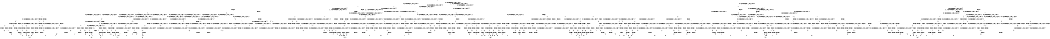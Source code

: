 digraph BCG {
size = "7, 10.5";
center = TRUE;
node [shape = circle];
0 [peripheries = 2];
0 -> 1 [label = "EX !0 !ATOMIC_EXCH_BRANCH (1, +1, TRUE, +0, 2, TRUE) !{0}"];
0 -> 2 [label = "EX !2 !ATOMIC_EXCH_BRANCH (1, +1, TRUE, +1, 1, FALSE) !{0}"];
0 -> 3 [label = "EX !1 !ATOMIC_EXCH_BRANCH (1, +0, TRUE, +0, 1, TRUE) !{0}"];
0 -> 4 [label = "EX !0 !ATOMIC_EXCH_BRANCH (1, +1, TRUE, +0, 2, TRUE) !{0}"];
1 -> 5 [label = "EX !2 !ATOMIC_EXCH_BRANCH (1, +1, TRUE, +1, 1, TRUE) !{0}"];
1 -> 6 [label = "EX !1 !ATOMIC_EXCH_BRANCH (1, +0, TRUE, +0, 1, FALSE) !{0}"];
1 -> 7 [label = "TERMINATE !0"];
2 -> 8 [label = "EX !0 !ATOMIC_EXCH_BRANCH (1, +1, TRUE, +0, 2, FALSE) !{0, 2}"];
2 -> 9 [label = "EX !1 !ATOMIC_EXCH_BRANCH (1, +0, TRUE, +0, 1, FALSE) !{0, 2}"];
2 -> 10 [label = "TERMINATE !2"];
2 -> 11 [label = "EX !0 !ATOMIC_EXCH_BRANCH (1, +1, TRUE, +0, 2, FALSE) !{0, 2}"];
3 -> 3 [label = "EX !1 !ATOMIC_EXCH_BRANCH (1, +0, TRUE, +0, 1, TRUE) !{0, 1}"];
3 -> 12 [label = "EX !0 !ATOMIC_EXCH_BRANCH (1, +1, TRUE, +0, 2, TRUE) !{0, 1}"];
3 -> 13 [label = "EX !2 !ATOMIC_EXCH_BRANCH (1, +1, TRUE, +1, 1, FALSE) !{0, 1}"];
3 -> 14 [label = "EX !0 !ATOMIC_EXCH_BRANCH (1, +1, TRUE, +0, 2, TRUE) !{0, 1}"];
4 -> 15 [label = "EX !2 !ATOMIC_EXCH_BRANCH (1, +1, TRUE, +1, 1, TRUE) !{0}"];
4 -> 16 [label = "EX !1 !ATOMIC_EXCH_BRANCH (1, +0, TRUE, +0, 1, FALSE) !{0}"];
4 -> 17 [label = "TERMINATE !0"];
5 -> 5 [label = "EX !2 !ATOMIC_EXCH_BRANCH (1, +1, TRUE, +1, 1, TRUE) !{0, 2}"];
5 -> 18 [label = "EX !1 !ATOMIC_EXCH_BRANCH (1, +0, TRUE, +0, 1, FALSE) !{0, 2}"];
5 -> 19 [label = "TERMINATE !0"];
6 -> 20 [label = "EX !2 !ATOMIC_EXCH_BRANCH (1, +1, TRUE, +1, 1, FALSE) !{0, 1}"];
6 -> 21 [label = "TERMINATE !0"];
6 -> 22 [label = "TERMINATE !1"];
7 -> 23 [label = "EX !1 !ATOMIC_EXCH_BRANCH (1, +0, TRUE, +0, 1, FALSE) !{1}"];
7 -> 24 [label = "EX !2 !ATOMIC_EXCH_BRANCH (1, +1, TRUE, +1, 1, TRUE) !{1}"];
7 -> 25 [label = "EX !1 !ATOMIC_EXCH_BRANCH (1, +0, TRUE, +0, 1, FALSE) !{1}"];
8 -> 26 [label = "EX !1 !ATOMIC_EXCH_BRANCH (1, +0, TRUE, +0, 1, FALSE) !{0, 2}"];
8 -> 27 [label = "TERMINATE !0"];
8 -> 28 [label = "TERMINATE !2"];
9 -> 20 [label = "EX !0 !ATOMIC_EXCH_BRANCH (1, +1, TRUE, +0, 2, TRUE) !{0, 1, 2}"];
9 -> 29 [label = "TERMINATE !2"];
9 -> 30 [label = "TERMINATE !1"];
9 -> 31 [label = "EX !0 !ATOMIC_EXCH_BRANCH (1, +1, TRUE, +0, 2, TRUE) !{0, 1, 2}"];
10 -> 32 [label = "EX !0 !ATOMIC_EXCH_BRANCH (1, +1, TRUE, +0, 2, FALSE) !{0}"];
10 -> 33 [label = "EX !1 !ATOMIC_EXCH_BRANCH (1, +0, TRUE, +0, 1, FALSE) !{0}"];
10 -> 34 [label = "EX !0 !ATOMIC_EXCH_BRANCH (1, +1, TRUE, +0, 2, FALSE) !{0}"];
11 -> 35 [label = "EX !1 !ATOMIC_EXCH_BRANCH (1, +0, TRUE, +0, 1, FALSE) !{0, 2}"];
11 -> 36 [label = "TERMINATE !0"];
11 -> 37 [label = "TERMINATE !2"];
12 -> 6 [label = "EX !1 !ATOMIC_EXCH_BRANCH (1, +0, TRUE, +0, 1, FALSE) !{0, 1}"];
12 -> 38 [label = "EX !2 !ATOMIC_EXCH_BRANCH (1, +1, TRUE, +1, 1, TRUE) !{0, 1}"];
12 -> 39 [label = "TERMINATE !0"];
13 -> 9 [label = "EX !1 !ATOMIC_EXCH_BRANCH (1, +0, TRUE, +0, 1, FALSE) !{0, 1, 2}"];
13 -> 40 [label = "EX !0 !ATOMIC_EXCH_BRANCH (1, +1, TRUE, +0, 2, FALSE) !{0, 1, 2}"];
13 -> 41 [label = "TERMINATE !2"];
13 -> 42 [label = "EX !0 !ATOMIC_EXCH_BRANCH (1, +1, TRUE, +0, 2, FALSE) !{0, 1, 2}"];
14 -> 43 [label = "EX !1 !ATOMIC_EXCH_BRANCH (1, +0, TRUE, +0, 1, FALSE) !{0, 1}"];
14 -> 44 [label = "EX !1 !ATOMIC_EXCH_BRANCH (1, +0, TRUE, +0, 1, FALSE) !{0, 1}"];
14 -> 45 [label = "EX !2 !ATOMIC_EXCH_BRANCH (1, +1, TRUE, +1, 1, TRUE) !{0, 1}"];
14 -> 46 [label = "TERMINATE !0"];
15 -> 15 [label = "EX !2 !ATOMIC_EXCH_BRANCH (1, +1, TRUE, +1, 1, TRUE) !{0, 2}"];
15 -> 47 [label = "EX !1 !ATOMIC_EXCH_BRANCH (1, +0, TRUE, +0, 1, FALSE) !{0, 2}"];
15 -> 48 [label = "TERMINATE !0"];
16 -> 49 [label = "EX !2 !ATOMIC_EXCH_BRANCH (1, +1, TRUE, +1, 1, FALSE) !{0, 1}"];
16 -> 50 [label = "TERMINATE !0"];
16 -> 51 [label = "TERMINATE !1"];
17 -> 52 [label = "EX !1 !ATOMIC_EXCH_BRANCH (1, +0, TRUE, +0, 1, FALSE) !{1}"];
17 -> 53 [label = "EX !2 !ATOMIC_EXCH_BRANCH (1, +1, TRUE, +1, 1, TRUE) !{1}"];
18 -> 20 [label = "EX !2 !ATOMIC_EXCH_BRANCH (1, +1, TRUE, +1, 1, FALSE) !{0, 1, 2}"];
18 -> 54 [label = "TERMINATE !0"];
18 -> 55 [label = "TERMINATE !1"];
19 -> 24 [label = "EX !2 !ATOMIC_EXCH_BRANCH (1, +1, TRUE, +1, 1, TRUE) !{1, 2}"];
19 -> 56 [label = "EX !1 !ATOMIC_EXCH_BRANCH (1, +0, TRUE, +0, 1, FALSE) !{1, 2}"];
19 -> 57 [label = "EX !1 !ATOMIC_EXCH_BRANCH (1, +0, TRUE, +0, 1, FALSE) !{1, 2}"];
20 -> 58 [label = "TERMINATE !0"];
20 -> 59 [label = "TERMINATE !2"];
20 -> 60 [label = "TERMINATE !1"];
21 -> 61 [label = "EX !2 !ATOMIC_EXCH_BRANCH (1, +1, TRUE, +1, 1, FALSE) !{1}"];
21 -> 62 [label = "TERMINATE !1"];
22 -> 63 [label = "EX !2 !ATOMIC_EXCH_BRANCH (1, +1, TRUE, +1, 1, FALSE) !{0}"];
22 -> 64 [label = "TERMINATE !0"];
23 -> 61 [label = "EX !2 !ATOMIC_EXCH_BRANCH (1, +1, TRUE, +1, 1, FALSE) !{1}"];
23 -> 62 [label = "TERMINATE !1"];
24 -> 24 [label = "EX !2 !ATOMIC_EXCH_BRANCH (1, +1, TRUE, +1, 1, TRUE) !{1, 2}"];
24 -> 56 [label = "EX !1 !ATOMIC_EXCH_BRANCH (1, +0, TRUE, +0, 1, FALSE) !{1, 2}"];
24 -> 57 [label = "EX !1 !ATOMIC_EXCH_BRANCH (1, +0, TRUE, +0, 1, FALSE) !{1, 2}"];
25 -> 65 [label = "EX !2 !ATOMIC_EXCH_BRANCH (1, +1, TRUE, +1, 1, FALSE) !{1}"];
25 -> 66 [label = "TERMINATE !1"];
26 -> 67 [label = "TERMINATE !0"];
26 -> 68 [label = "TERMINATE !2"];
26 -> 69 [label = "TERMINATE !1"];
27 -> 70 [label = "EX !1 !ATOMIC_EXCH_BRANCH (1, +0, TRUE, +0, 1, FALSE) !{1, 2}"];
27 -> 71 [label = "TERMINATE !2"];
27 -> 72 [label = "EX !1 !ATOMIC_EXCH_BRANCH (1, +0, TRUE, +0, 1, FALSE) !{1, 2}"];
28 -> 73 [label = "EX !1 !ATOMIC_EXCH_BRANCH (1, +0, TRUE, +0, 1, FALSE) !{0}"];
28 -> 74 [label = "TERMINATE !0"];
29 -> 75 [label = "EX !0 !ATOMIC_EXCH_BRANCH (1, +1, TRUE, +0, 2, TRUE) !{0, 1}"];
29 -> 76 [label = "TERMINATE !1"];
29 -> 77 [label = "EX !0 !ATOMIC_EXCH_BRANCH (1, +1, TRUE, +0, 2, TRUE) !{0, 1}"];
30 -> 63 [label = "EX !0 !ATOMIC_EXCH_BRANCH (1, +1, TRUE, +0, 2, TRUE) !{0, 2}"];
30 -> 78 [label = "TERMINATE !2"];
30 -> 79 [label = "EX !0 !ATOMIC_EXCH_BRANCH (1, +1, TRUE, +0, 2, TRUE) !{0, 2}"];
31 -> 80 [label = "TERMINATE !0"];
31 -> 81 [label = "TERMINATE !2"];
31 -> 82 [label = "TERMINATE !1"];
32 -> 73 [label = "EX !1 !ATOMIC_EXCH_BRANCH (1, +0, TRUE, +0, 1, FALSE) !{0}"];
32 -> 74 [label = "TERMINATE !0"];
33 -> 75 [label = "EX !0 !ATOMIC_EXCH_BRANCH (1, +1, TRUE, +0, 2, TRUE) !{0, 1}"];
33 -> 76 [label = "TERMINATE !1"];
33 -> 77 [label = "EX !0 !ATOMIC_EXCH_BRANCH (1, +1, TRUE, +0, 2, TRUE) !{0, 1}"];
34 -> 83 [label = "EX !1 !ATOMIC_EXCH_BRANCH (1, +0, TRUE, +0, 1, FALSE) !{0}"];
34 -> 84 [label = "TERMINATE !0"];
35 -> 85 [label = "TERMINATE !0"];
35 -> 86 [label = "TERMINATE !2"];
35 -> 87 [label = "TERMINATE !1"];
36 -> 88 [label = "EX !1 !ATOMIC_EXCH_BRANCH (1, +0, TRUE, +0, 1, FALSE) !{1, 2}"];
36 -> 89 [label = "TERMINATE !2"];
37 -> 90 [label = "EX !1 !ATOMIC_EXCH_BRANCH (1, +0, TRUE, +0, 1, FALSE) !{0}"];
37 -> 91 [label = "TERMINATE !0"];
38 -> 18 [label = "EX !1 !ATOMIC_EXCH_BRANCH (1, +0, TRUE, +0, 1, FALSE) !{0, 1, 2}"];
38 -> 38 [label = "EX !2 !ATOMIC_EXCH_BRANCH (1, +1, TRUE, +1, 1, TRUE) !{0, 1, 2}"];
38 -> 92 [label = "TERMINATE !0"];
39 -> 23 [label = "EX !1 !ATOMIC_EXCH_BRANCH (1, +0, TRUE, +0, 1, FALSE) !{1}"];
39 -> 93 [label = "EX !2 !ATOMIC_EXCH_BRANCH (1, +1, TRUE, +1, 1, TRUE) !{1}"];
39 -> 25 [label = "EX !1 !ATOMIC_EXCH_BRANCH (1, +0, TRUE, +0, 1, FALSE) !{1}"];
40 -> 26 [label = "EX !1 !ATOMIC_EXCH_BRANCH (1, +0, TRUE, +0, 1, FALSE) !{0, 1, 2}"];
40 -> 94 [label = "TERMINATE !0"];
40 -> 95 [label = "TERMINATE !2"];
41 -> 33 [label = "EX !1 !ATOMIC_EXCH_BRANCH (1, +0, TRUE, +0, 1, FALSE) !{0, 1}"];
41 -> 96 [label = "EX !0 !ATOMIC_EXCH_BRANCH (1, +1, TRUE, +0, 2, FALSE) !{0, 1}"];
41 -> 97 [label = "EX !0 !ATOMIC_EXCH_BRANCH (1, +1, TRUE, +0, 2, FALSE) !{0, 1}"];
42 -> 98 [label = "EX !1 !ATOMIC_EXCH_BRANCH (1, +0, TRUE, +0, 1, FALSE) !{0, 1, 2}"];
42 -> 99 [label = "EX !1 !ATOMIC_EXCH_BRANCH (1, +0, TRUE, +0, 1, FALSE) !{0, 1, 2}"];
42 -> 100 [label = "TERMINATE !0"];
42 -> 101 [label = "TERMINATE !2"];
43 -> 102 [label = "EX !2 !ATOMIC_EXCH_BRANCH (1, +1, TRUE, +1, 1, FALSE) !{0, 1}"];
43 -> 103 [label = "TERMINATE !0"];
43 -> 104 [label = "TERMINATE !1"];
44 -> 105 [label = "EX !2 !ATOMIC_EXCH_BRANCH (1, +1, TRUE, +1, 1, FALSE) !{0, 1}"];
44 -> 106 [label = "TERMINATE !0"];
44 -> 107 [label = "TERMINATE !1"];
45 -> 108 [label = "EX !1 !ATOMIC_EXCH_BRANCH (1, +0, TRUE, +0, 1, FALSE) !{0, 1, 2}"];
45 -> 45 [label = "EX !2 !ATOMIC_EXCH_BRANCH (1, +1, TRUE, +1, 1, TRUE) !{0, 1, 2}"];
45 -> 109 [label = "TERMINATE !0"];
46 -> 110 [label = "EX !1 !ATOMIC_EXCH_BRANCH (1, +0, TRUE, +0, 1, FALSE) !{1}"];
46 -> 111 [label = "EX !2 !ATOMIC_EXCH_BRANCH (1, +1, TRUE, +1, 1, TRUE) !{1}"];
47 -> 49 [label = "EX !2 !ATOMIC_EXCH_BRANCH (1, +1, TRUE, +1, 1, FALSE) !{0, 1, 2}"];
47 -> 112 [label = "TERMINATE !0"];
47 -> 113 [label = "TERMINATE !1"];
48 -> 53 [label = "EX !2 !ATOMIC_EXCH_BRANCH (1, +1, TRUE, +1, 1, TRUE) !{1, 2}"];
48 -> 114 [label = "EX !1 !ATOMIC_EXCH_BRANCH (1, +0, TRUE, +0, 1, FALSE) !{1, 2}"];
49 -> 115 [label = "TERMINATE !0"];
49 -> 116 [label = "TERMINATE !2"];
49 -> 117 [label = "TERMINATE !1"];
50 -> 118 [label = "EX !2 !ATOMIC_EXCH_BRANCH (1, +1, TRUE, +1, 1, FALSE) !{1}"];
50 -> 119 [label = "TERMINATE !1"];
51 -> 120 [label = "EX !2 !ATOMIC_EXCH_BRANCH (1, +1, TRUE, +1, 1, FALSE) !{0}"];
51 -> 121 [label = "TERMINATE !0"];
52 -> 118 [label = "EX !2 !ATOMIC_EXCH_BRANCH (1, +1, TRUE, +1, 1, FALSE) !{1}"];
52 -> 119 [label = "TERMINATE !1"];
53 -> 53 [label = "EX !2 !ATOMIC_EXCH_BRANCH (1, +1, TRUE, +1, 1, TRUE) !{1, 2}"];
53 -> 114 [label = "EX !1 !ATOMIC_EXCH_BRANCH (1, +0, TRUE, +0, 1, FALSE) !{1, 2}"];
54 -> 61 [label = "EX !2 !ATOMIC_EXCH_BRANCH (1, +1, TRUE, +1, 1, FALSE) !{1, 2}"];
54 -> 122 [label = "TERMINATE !1"];
55 -> 63 [label = "EX !2 !ATOMIC_EXCH_BRANCH (1, +1, TRUE, +1, 1, FALSE) !{0, 2}"];
55 -> 123 [label = "TERMINATE !0"];
56 -> 61 [label = "EX !2 !ATOMIC_EXCH_BRANCH (1, +1, TRUE, +1, 1, FALSE) !{1, 2}"];
56 -> 122 [label = "TERMINATE !1"];
57 -> 124 [label = "EX !2 !ATOMIC_EXCH_BRANCH (1, +1, TRUE, +1, 1, FALSE) !{1, 2}"];
57 -> 125 [label = "EX !2 !ATOMIC_EXCH_BRANCH (1, +1, TRUE, +1, 1, FALSE) !{1, 2}"];
57 -> 126 [label = "TERMINATE !1"];
58 -> 127 [label = "TERMINATE !2"];
58 -> 128 [label = "TERMINATE !1"];
59 -> 129 [label = "TERMINATE !0"];
59 -> 130 [label = "TERMINATE !1"];
60 -> 131 [label = "TERMINATE !0"];
60 -> 132 [label = "TERMINATE !2"];
61 -> 127 [label = "TERMINATE !2"];
61 -> 128 [label = "TERMINATE !1"];
62 -> 133 [label = "EX !2 !ATOMIC_EXCH_BRANCH (1, +1, TRUE, +1, 1, FALSE) !{2}"];
62 -> 134 [label = "EX !2 !ATOMIC_EXCH_BRANCH (1, +1, TRUE, +1, 1, FALSE) !{2}"];
63 -> 131 [label = "TERMINATE !0"];
63 -> 132 [label = "TERMINATE !2"];
64 -> 135 [label = "EX !2 !ATOMIC_EXCH_BRANCH (1, +1, TRUE, +1, 1, FALSE) !{1, 2}"];
65 -> 136 [label = "TERMINATE !2"];
65 -> 137 [label = "TERMINATE !1"];
66 -> 138 [label = "EX !2 !ATOMIC_EXCH_BRANCH (1, +1, TRUE, +1, 1, FALSE) !{2}"];
67 -> 139 [label = "TERMINATE !2"];
67 -> 140 [label = "TERMINATE !1"];
68 -> 141 [label = "TERMINATE !0"];
68 -> 142 [label = "TERMINATE !1"];
69 -> 143 [label = "TERMINATE !0"];
69 -> 144 [label = "TERMINATE !2"];
70 -> 139 [label = "TERMINATE !2"];
70 -> 140 [label = "TERMINATE !1"];
71 -> 145 [label = "EX !1 !ATOMIC_EXCH_BRANCH (1, +0, TRUE, +0, 1, FALSE) !{1}"];
71 -> 146 [label = "EX !1 !ATOMIC_EXCH_BRANCH (1, +0, TRUE, +0, 1, FALSE) !{1}"];
72 -> 147 [label = "TERMINATE !2"];
72 -> 148 [label = "TERMINATE !1"];
73 -> 141 [label = "TERMINATE !0"];
73 -> 142 [label = "TERMINATE !1"];
74 -> 145 [label = "EX !1 !ATOMIC_EXCH_BRANCH (1, +0, TRUE, +0, 1, FALSE) !{1}"];
74 -> 146 [label = "EX !1 !ATOMIC_EXCH_BRANCH (1, +0, TRUE, +0, 1, FALSE) !{1}"];
75 -> 129 [label = "TERMINATE !0"];
75 -> 130 [label = "TERMINATE !1"];
76 -> 149 [label = "EX !0 !ATOMIC_EXCH_BRANCH (1, +1, TRUE, +0, 2, TRUE) !{0}"];
76 -> 150 [label = "EX !0 !ATOMIC_EXCH_BRANCH (1, +1, TRUE, +0, 2, TRUE) !{0}"];
77 -> 151 [label = "TERMINATE !0"];
77 -> 152 [label = "TERMINATE !1"];
78 -> 149 [label = "EX !0 !ATOMIC_EXCH_BRANCH (1, +1, TRUE, +0, 2, TRUE) !{0}"];
78 -> 150 [label = "EX !0 !ATOMIC_EXCH_BRANCH (1, +1, TRUE, +0, 2, TRUE) !{0}"];
79 -> 153 [label = "TERMINATE !0"];
79 -> 154 [label = "TERMINATE !2"];
80 -> 155 [label = "TERMINATE !2"];
80 -> 156 [label = "TERMINATE !1"];
81 -> 157 [label = "TERMINATE !0"];
81 -> 158 [label = "TERMINATE !1"];
82 -> 159 [label = "TERMINATE !0"];
82 -> 160 [label = "TERMINATE !2"];
83 -> 161 [label = "TERMINATE !0"];
83 -> 162 [label = "TERMINATE !1"];
84 -> 163 [label = "EX !1 !ATOMIC_EXCH_BRANCH (1, +0, TRUE, +0, 1, FALSE) !{1}"];
85 -> 164 [label = "TERMINATE !2"];
85 -> 165 [label = "TERMINATE !1"];
86 -> 166 [label = "TERMINATE !0"];
86 -> 167 [label = "TERMINATE !1"];
87 -> 168 [label = "TERMINATE !0"];
87 -> 169 [label = "TERMINATE !2"];
88 -> 164 [label = "TERMINATE !2"];
88 -> 165 [label = "TERMINATE !1"];
89 -> 170 [label = "EX !1 !ATOMIC_EXCH_BRANCH (1, +0, TRUE, +0, 1, FALSE) !{1}"];
90 -> 166 [label = "TERMINATE !0"];
90 -> 167 [label = "TERMINATE !1"];
91 -> 170 [label = "EX !1 !ATOMIC_EXCH_BRANCH (1, +0, TRUE, +0, 1, FALSE) !{1}"];
92 -> 56 [label = "EX !1 !ATOMIC_EXCH_BRANCH (1, +0, TRUE, +0, 1, FALSE) !{1, 2}"];
92 -> 93 [label = "EX !2 !ATOMIC_EXCH_BRANCH (1, +1, TRUE, +1, 1, TRUE) !{1, 2}"];
92 -> 57 [label = "EX !1 !ATOMIC_EXCH_BRANCH (1, +0, TRUE, +0, 1, FALSE) !{1, 2}"];
93 -> 56 [label = "EX !1 !ATOMIC_EXCH_BRANCH (1, +0, TRUE, +0, 1, FALSE) !{1, 2}"];
93 -> 93 [label = "EX !2 !ATOMIC_EXCH_BRANCH (1, +1, TRUE, +1, 1, TRUE) !{1, 2}"];
93 -> 57 [label = "EX !1 !ATOMIC_EXCH_BRANCH (1, +0, TRUE, +0, 1, FALSE) !{1, 2}"];
94 -> 70 [label = "EX !1 !ATOMIC_EXCH_BRANCH (1, +0, TRUE, +0, 1, FALSE) !{1, 2}"];
94 -> 171 [label = "TERMINATE !2"];
94 -> 72 [label = "EX !1 !ATOMIC_EXCH_BRANCH (1, +0, TRUE, +0, 1, FALSE) !{1, 2}"];
95 -> 73 [label = "EX !1 !ATOMIC_EXCH_BRANCH (1, +0, TRUE, +0, 1, FALSE) !{0, 1}"];
95 -> 172 [label = "TERMINATE !0"];
96 -> 73 [label = "EX !1 !ATOMIC_EXCH_BRANCH (1, +0, TRUE, +0, 1, FALSE) !{0, 1}"];
96 -> 172 [label = "TERMINATE !0"];
97 -> 173 [label = "EX !1 !ATOMIC_EXCH_BRANCH (1, +0, TRUE, +0, 1, FALSE) !{0, 1}"];
97 -> 174 [label = "EX !1 !ATOMIC_EXCH_BRANCH (1, +0, TRUE, +0, 1, FALSE) !{0, 1}"];
97 -> 175 [label = "TERMINATE !0"];
98 -> 176 [label = "TERMINATE !0"];
98 -> 177 [label = "TERMINATE !2"];
98 -> 178 [label = "TERMINATE !1"];
99 -> 179 [label = "TERMINATE !0"];
99 -> 180 [label = "TERMINATE !2"];
99 -> 181 [label = "TERMINATE !1"];
100 -> 182 [label = "EX !1 !ATOMIC_EXCH_BRANCH (1, +0, TRUE, +0, 1, FALSE) !{1, 2}"];
100 -> 183 [label = "TERMINATE !2"];
101 -> 184 [label = "EX !1 !ATOMIC_EXCH_BRANCH (1, +0, TRUE, +0, 1, FALSE) !{0, 1}"];
101 -> 185 [label = "TERMINATE !0"];
102 -> 186 [label = "TERMINATE !0"];
102 -> 187 [label = "TERMINATE !2"];
102 -> 188 [label = "TERMINATE !1"];
103 -> 189 [label = "EX !2 !ATOMIC_EXCH_BRANCH (1, +1, TRUE, +1, 1, FALSE) !{1}"];
103 -> 190 [label = "TERMINATE !1"];
104 -> 191 [label = "EX !2 !ATOMIC_EXCH_BRANCH (1, +1, TRUE, +1, 1, FALSE) !{0}"];
104 -> 192 [label = "TERMINATE !0"];
105 -> 193 [label = "TERMINATE !0"];
105 -> 194 [label = "TERMINATE !2"];
105 -> 195 [label = "TERMINATE !1"];
106 -> 196 [label = "EX !2 !ATOMIC_EXCH_BRANCH (1, +1, TRUE, +1, 1, FALSE) !{1}"];
106 -> 197 [label = "TERMINATE !1"];
107 -> 198 [label = "EX !2 !ATOMIC_EXCH_BRANCH (1, +1, TRUE, +1, 1, FALSE) !{0}"];
107 -> 199 [label = "TERMINATE !0"];
108 -> 105 [label = "EX !2 !ATOMIC_EXCH_BRANCH (1, +1, TRUE, +1, 1, FALSE) !{0, 1, 2}"];
108 -> 200 [label = "TERMINATE !0"];
108 -> 201 [label = "TERMINATE !1"];
109 -> 202 [label = "EX !1 !ATOMIC_EXCH_BRANCH (1, +0, TRUE, +0, 1, FALSE) !{1, 2}"];
109 -> 111 [label = "EX !2 !ATOMIC_EXCH_BRANCH (1, +1, TRUE, +1, 1, TRUE) !{1, 2}"];
110 -> 196 [label = "EX !2 !ATOMIC_EXCH_BRANCH (1, +1, TRUE, +1, 1, FALSE) !{1}"];
110 -> 197 [label = "TERMINATE !1"];
111 -> 202 [label = "EX !1 !ATOMIC_EXCH_BRANCH (1, +0, TRUE, +0, 1, FALSE) !{1, 2}"];
111 -> 111 [label = "EX !2 !ATOMIC_EXCH_BRANCH (1, +1, TRUE, +1, 1, TRUE) !{1, 2}"];
112 -> 118 [label = "EX !2 !ATOMIC_EXCH_BRANCH (1, +1, TRUE, +1, 1, FALSE) !{1, 2}"];
112 -> 203 [label = "TERMINATE !1"];
113 -> 120 [label = "EX !2 !ATOMIC_EXCH_BRANCH (1, +1, TRUE, +1, 1, FALSE) !{0, 2}"];
113 -> 204 [label = "TERMINATE !0"];
114 -> 118 [label = "EX !2 !ATOMIC_EXCH_BRANCH (1, +1, TRUE, +1, 1, FALSE) !{1, 2}"];
114 -> 203 [label = "TERMINATE !1"];
115 -> 205 [label = "TERMINATE !2"];
115 -> 206 [label = "TERMINATE !1"];
116 -> 207 [label = "TERMINATE !0"];
116 -> 208 [label = "TERMINATE !1"];
117 -> 209 [label = "TERMINATE !0"];
117 -> 210 [label = "TERMINATE !2"];
118 -> 205 [label = "TERMINATE !2"];
118 -> 206 [label = "TERMINATE !1"];
119 -> 211 [label = "EX !2 !ATOMIC_EXCH_BRANCH (1, +1, TRUE, +1, 1, FALSE) !{2}"];
120 -> 209 [label = "TERMINATE !0"];
120 -> 210 [label = "TERMINATE !2"];
121 -> 212 [label = "EX !2 !ATOMIC_EXCH_BRANCH (1, +1, TRUE, +1, 1, FALSE) !{1, 2}"];
122 -> 133 [label = "EX !2 !ATOMIC_EXCH_BRANCH (1, +1, TRUE, +1, 1, FALSE) !{2}"];
122 -> 134 [label = "EX !2 !ATOMIC_EXCH_BRANCH (1, +1, TRUE, +1, 1, FALSE) !{2}"];
123 -> 135 [label = "EX !2 !ATOMIC_EXCH_BRANCH (1, +1, TRUE, +1, 1, FALSE) !{1, 2}"];
124 -> 213 [label = "TERMINATE !2"];
124 -> 214 [label = "TERMINATE !1"];
125 -> 215 [label = "TERMINATE !2"];
125 -> 216 [label = "TERMINATE !1"];
126 -> 217 [label = "EX !2 !ATOMIC_EXCH_BRANCH (1, +1, TRUE, +1, 1, FALSE) !{2}"];
127 -> 218 [label = "TERMINATE !1"];
128 -> 219 [label = "TERMINATE !2"];
129 -> 218 [label = "TERMINATE !1"];
130 -> 220 [label = "TERMINATE !0"];
131 -> 221 [label = "TERMINATE !2"];
132 -> 220 [label = "TERMINATE !0"];
133 -> 219 [label = "TERMINATE !2"];
134 -> 222 [label = "TERMINATE !2"];
135 -> 221 [label = "TERMINATE !2"];
136 -> 223 [label = "TERMINATE !1"];
137 -> 224 [label = "TERMINATE !2"];
138 -> 224 [label = "TERMINATE !2"];
139 -> 225 [label = "TERMINATE !1"];
140 -> 226 [label = "TERMINATE !2"];
141 -> 225 [label = "TERMINATE !1"];
142 -> 227 [label = "TERMINATE !0"];
143 -> 228 [label = "TERMINATE !2"];
144 -> 227 [label = "TERMINATE !0"];
145 -> 225 [label = "TERMINATE !1"];
146 -> 229 [label = "TERMINATE !1"];
147 -> 230 [label = "TERMINATE !1"];
148 -> 231 [label = "TERMINATE !2"];
149 -> 220 [label = "TERMINATE !0"];
150 -> 232 [label = "TERMINATE !0"];
151 -> 233 [label = "TERMINATE !1"];
152 -> 234 [label = "TERMINATE !0"];
153 -> 235 [label = "TERMINATE !2"];
154 -> 236 [label = "TERMINATE !0"];
155 -> 237 [label = "TERMINATE !1"];
156 -> 238 [label = "TERMINATE !2"];
157 -> 237 [label = "TERMINATE !1"];
158 -> 239 [label = "TERMINATE !0"];
159 -> 240 [label = "TERMINATE !2"];
160 -> 239 [label = "TERMINATE !0"];
161 -> 241 [label = "TERMINATE !1"];
162 -> 242 [label = "TERMINATE !0"];
163 -> 241 [label = "TERMINATE !1"];
164 -> 243 [label = "TERMINATE !1"];
165 -> 244 [label = "TERMINATE !2"];
166 -> 243 [label = "TERMINATE !1"];
167 -> 245 [label = "TERMINATE !0"];
168 -> 246 [label = "TERMINATE !2"];
169 -> 245 [label = "TERMINATE !0"];
170 -> 243 [label = "TERMINATE !1"];
171 -> 145 [label = "EX !1 !ATOMIC_EXCH_BRANCH (1, +0, TRUE, +0, 1, FALSE) !{1}"];
171 -> 146 [label = "EX !1 !ATOMIC_EXCH_BRANCH (1, +0, TRUE, +0, 1, FALSE) !{1}"];
172 -> 145 [label = "EX !1 !ATOMIC_EXCH_BRANCH (1, +0, TRUE, +0, 1, FALSE) !{1}"];
172 -> 146 [label = "EX !1 !ATOMIC_EXCH_BRANCH (1, +0, TRUE, +0, 1, FALSE) !{1}"];
173 -> 247 [label = "TERMINATE !0"];
173 -> 248 [label = "TERMINATE !1"];
174 -> 249 [label = "TERMINATE !0"];
174 -> 250 [label = "TERMINATE !1"];
175 -> 251 [label = "EX !1 !ATOMIC_EXCH_BRANCH (1, +0, TRUE, +0, 1, FALSE) !{1}"];
176 -> 252 [label = "TERMINATE !2"];
176 -> 253 [label = "TERMINATE !1"];
177 -> 254 [label = "TERMINATE !0"];
177 -> 255 [label = "TERMINATE !1"];
178 -> 256 [label = "TERMINATE !0"];
178 -> 257 [label = "TERMINATE !2"];
179 -> 258 [label = "TERMINATE !2"];
179 -> 259 [label = "TERMINATE !1"];
180 -> 260 [label = "TERMINATE !0"];
180 -> 261 [label = "TERMINATE !1"];
181 -> 262 [label = "TERMINATE !0"];
181 -> 263 [label = "TERMINATE !2"];
182 -> 258 [label = "TERMINATE !2"];
182 -> 259 [label = "TERMINATE !1"];
183 -> 264 [label = "EX !1 !ATOMIC_EXCH_BRANCH (1, +0, TRUE, +0, 1, FALSE) !{1}"];
184 -> 260 [label = "TERMINATE !0"];
184 -> 261 [label = "TERMINATE !1"];
185 -> 264 [label = "EX !1 !ATOMIC_EXCH_BRANCH (1, +0, TRUE, +0, 1, FALSE) !{1}"];
186 -> 265 [label = "TERMINATE !2"];
186 -> 266 [label = "TERMINATE !1"];
187 -> 267 [label = "TERMINATE !0"];
187 -> 268 [label = "TERMINATE !1"];
188 -> 269 [label = "TERMINATE !0"];
188 -> 270 [label = "TERMINATE !2"];
189 -> 265 [label = "TERMINATE !2"];
189 -> 266 [label = "TERMINATE !1"];
190 -> 271 [label = "EX !2 !ATOMIC_EXCH_BRANCH (1, +1, TRUE, +1, 1, FALSE) !{2}"];
191 -> 269 [label = "TERMINATE !0"];
191 -> 270 [label = "TERMINATE !2"];
192 -> 272 [label = "EX !2 !ATOMIC_EXCH_BRANCH (1, +1, TRUE, +1, 1, FALSE) !{1, 2}"];
193 -> 273 [label = "TERMINATE !2"];
193 -> 274 [label = "TERMINATE !1"];
194 -> 151 [label = "TERMINATE !0"];
194 -> 152 [label = "TERMINATE !1"];
195 -> 275 [label = "TERMINATE !0"];
195 -> 276 [label = "TERMINATE !2"];
196 -> 273 [label = "TERMINATE !2"];
196 -> 274 [label = "TERMINATE !1"];
197 -> 277 [label = "EX !2 !ATOMIC_EXCH_BRANCH (1, +1, TRUE, +1, 1, FALSE) !{2}"];
198 -> 275 [label = "TERMINATE !0"];
198 -> 276 [label = "TERMINATE !2"];
199 -> 278 [label = "EX !2 !ATOMIC_EXCH_BRANCH (1, +1, TRUE, +1, 1, FALSE) !{1, 2}"];
200 -> 196 [label = "EX !2 !ATOMIC_EXCH_BRANCH (1, +1, TRUE, +1, 1, FALSE) !{1, 2}"];
200 -> 279 [label = "TERMINATE !1"];
201 -> 198 [label = "EX !2 !ATOMIC_EXCH_BRANCH (1, +1, TRUE, +1, 1, FALSE) !{0, 2}"];
201 -> 280 [label = "TERMINATE !0"];
202 -> 196 [label = "EX !2 !ATOMIC_EXCH_BRANCH (1, +1, TRUE, +1, 1, FALSE) !{1, 2}"];
202 -> 279 [label = "TERMINATE !1"];
203 -> 211 [label = "EX !2 !ATOMIC_EXCH_BRANCH (1, +1, TRUE, +1, 1, FALSE) !{2}"];
204 -> 212 [label = "EX !2 !ATOMIC_EXCH_BRANCH (1, +1, TRUE, +1, 1, FALSE) !{1, 2}"];
205 -> 281 [label = "TERMINATE !1"];
206 -> 282 [label = "TERMINATE !2"];
207 -> 281 [label = "TERMINATE !1"];
208 -> 232 [label = "TERMINATE !0"];
209 -> 283 [label = "TERMINATE !2"];
210 -> 232 [label = "TERMINATE !0"];
211 -> 282 [label = "TERMINATE !2"];
212 -> 283 [label = "TERMINATE !2"];
213 -> 284 [label = "TERMINATE !1"];
214 -> 285 [label = "TERMINATE !2"];
215 -> 286 [label = "TERMINATE !1"];
216 -> 287 [label = "TERMINATE !2"];
217 -> 287 [label = "TERMINATE !2"];
218 -> 288 [label = "exit"];
219 -> 288 [label = "exit"];
220 -> 288 [label = "exit"];
221 -> 288 [label = "exit"];
222 -> 289 [label = "exit"];
223 -> 290 [label = "exit"];
224 -> 290 [label = "exit"];
225 -> 288 [label = "exit"];
226 -> 288 [label = "exit"];
227 -> 288 [label = "exit"];
228 -> 288 [label = "exit"];
229 -> 290 [label = "exit"];
230 -> 291 [label = "exit"];
231 -> 291 [label = "exit"];
232 -> 292 [label = "exit"];
233 -> 293 [label = "exit"];
234 -> 293 [label = "exit"];
235 -> 294 [label = "exit"];
236 -> 294 [label = "exit"];
237 -> 295 [label = "exit"];
238 -> 295 [label = "exit"];
239 -> 295 [label = "exit"];
240 -> 295 [label = "exit"];
241 -> 292 [label = "exit"];
242 -> 292 [label = "exit"];
243 -> 294 [label = "exit"];
244 -> 294 [label = "exit"];
245 -> 294 [label = "exit"];
246 -> 294 [label = "exit"];
247 -> 296 [label = "TERMINATE !1"];
248 -> 297 [label = "TERMINATE !0"];
249 -> 298 [label = "TERMINATE !1"];
250 -> 299 [label = "TERMINATE !0"];
251 -> 298 [label = "TERMINATE !1"];
252 -> 300 [label = "TERMINATE !1"];
253 -> 301 [label = "TERMINATE !2"];
254 -> 300 [label = "TERMINATE !1"];
255 -> 302 [label = "TERMINATE !0"];
256 -> 303 [label = "TERMINATE !2"];
257 -> 302 [label = "TERMINATE !0"];
258 -> 304 [label = "TERMINATE !1"];
259 -> 305 [label = "TERMINATE !2"];
260 -> 304 [label = "TERMINATE !1"];
261 -> 306 [label = "TERMINATE !0"];
262 -> 307 [label = "TERMINATE !2"];
263 -> 306 [label = "TERMINATE !0"];
264 -> 304 [label = "TERMINATE !1"];
265 -> 308 [label = "TERMINATE !1"];
266 -> 309 [label = "TERMINATE !2"];
267 -> 308 [label = "TERMINATE !1"];
268 -> 310 [label = "TERMINATE !0"];
269 -> 311 [label = "TERMINATE !2"];
270 -> 310 [label = "TERMINATE !0"];
271 -> 309 [label = "TERMINATE !2"];
272 -> 311 [label = "TERMINATE !2"];
273 -> 233 [label = "TERMINATE !1"];
274 -> 312 [label = "TERMINATE !2"];
275 -> 313 [label = "TERMINATE !2"];
276 -> 234 [label = "TERMINATE !0"];
277 -> 312 [label = "TERMINATE !2"];
278 -> 313 [label = "TERMINATE !2"];
279 -> 277 [label = "EX !2 !ATOMIC_EXCH_BRANCH (1, +1, TRUE, +1, 1, FALSE) !{2}"];
280 -> 278 [label = "EX !2 !ATOMIC_EXCH_BRANCH (1, +1, TRUE, +1, 1, FALSE) !{1, 2}"];
281 -> 292 [label = "exit"];
282 -> 292 [label = "exit"];
283 -> 292 [label = "exit"];
284 -> 314 [label = "exit"];
285 -> 314 [label = "exit"];
286 -> 291 [label = "exit"];
287 -> 291 [label = "exit"];
296 -> 315 [label = "exit"];
297 -> 315 [label = "exit"];
298 -> 293 [label = "exit"];
299 -> 293 [label = "exit"];
300 -> 316 [label = "exit"];
301 -> 316 [label = "exit"];
302 -> 316 [label = "exit"];
303 -> 316 [label = "exit"];
304 -> 295 [label = "exit"];
305 -> 295 [label = "exit"];
306 -> 295 [label = "exit"];
307 -> 295 [label = "exit"];
308 -> 315 [label = "exit"];
309 -> 315 [label = "exit"];
310 -> 315 [label = "exit"];
311 -> 315 [label = "exit"];
312 -> 293 [label = "exit"];
313 -> 293 [label = "exit"];
}
